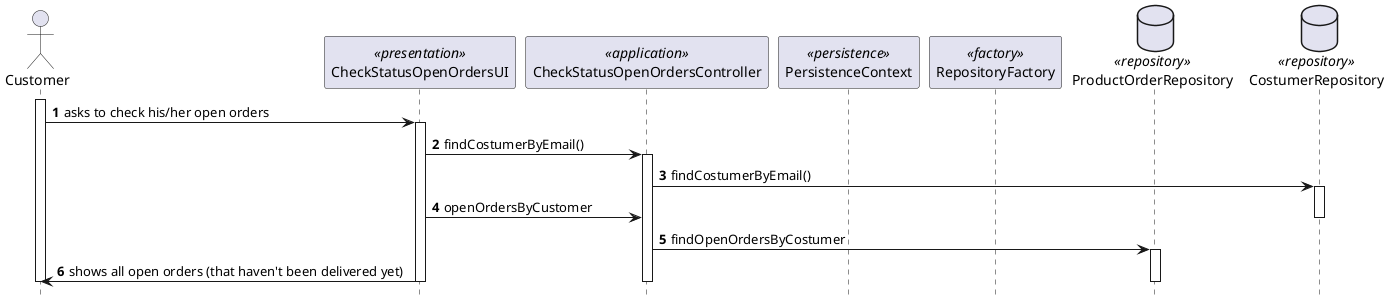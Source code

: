 @startuml

autonumber
hide footbox

actor "Customer" as ator
participant CheckStatusOpenOrdersUI as checkUI <<presentation>>
participant CheckStatusOpenOrdersController as checkController <<application>>
participant PersistenceContext as persistence <<persistence>>
participant RepositoryFactory as factory <<factory>>
database ProductOrderRepository as productOrderRepo <<repository>>
database CostumerRepository as costumerRepo <<repository>>

activate ator

ator -> checkUI : asks to check his/her open orders

activate checkUI

checkUI -> checkController : findCostumerByEmail()

activate checkController

checkController -> costumerRepo : findCostumerByEmail()

activate costumerRepo

checkUI -> checkController : openOrdersByCustomer

deactivate costumerRepo

checkController -> productOrderRepo : findOpenOrdersByCostumer

activate productOrderRepo

checkUI -> ator : shows all open orders (that haven't been delivered yet)

deactivate productOrderRepo

deactivate checkController

deactivate checkUI

deactivate ator

@enduml